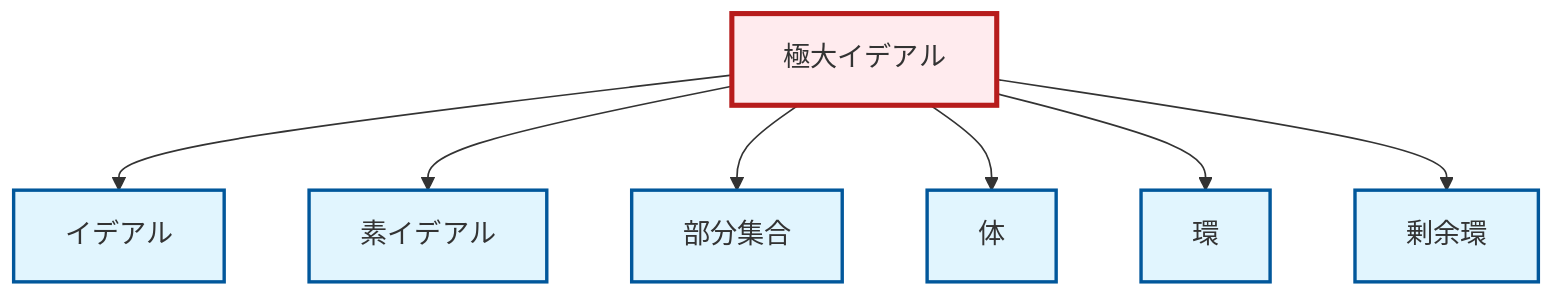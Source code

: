 graph TD
    classDef definition fill:#e1f5fe,stroke:#01579b,stroke-width:2px
    classDef theorem fill:#f3e5f5,stroke:#4a148c,stroke-width:2px
    classDef axiom fill:#fff3e0,stroke:#e65100,stroke-width:2px
    classDef example fill:#e8f5e9,stroke:#1b5e20,stroke-width:2px
    classDef current fill:#ffebee,stroke:#b71c1c,stroke-width:3px
    def-maximal-ideal["極大イデアル"]:::definition
    def-prime-ideal["素イデアル"]:::definition
    def-field["体"]:::definition
    def-ring["環"]:::definition
    def-ideal["イデアル"]:::definition
    def-quotient-ring["剰余環"]:::definition
    def-subset["部分集合"]:::definition
    def-maximal-ideal --> def-ideal
    def-maximal-ideal --> def-prime-ideal
    def-maximal-ideal --> def-subset
    def-maximal-ideal --> def-field
    def-maximal-ideal --> def-ring
    def-maximal-ideal --> def-quotient-ring
    class def-maximal-ideal current